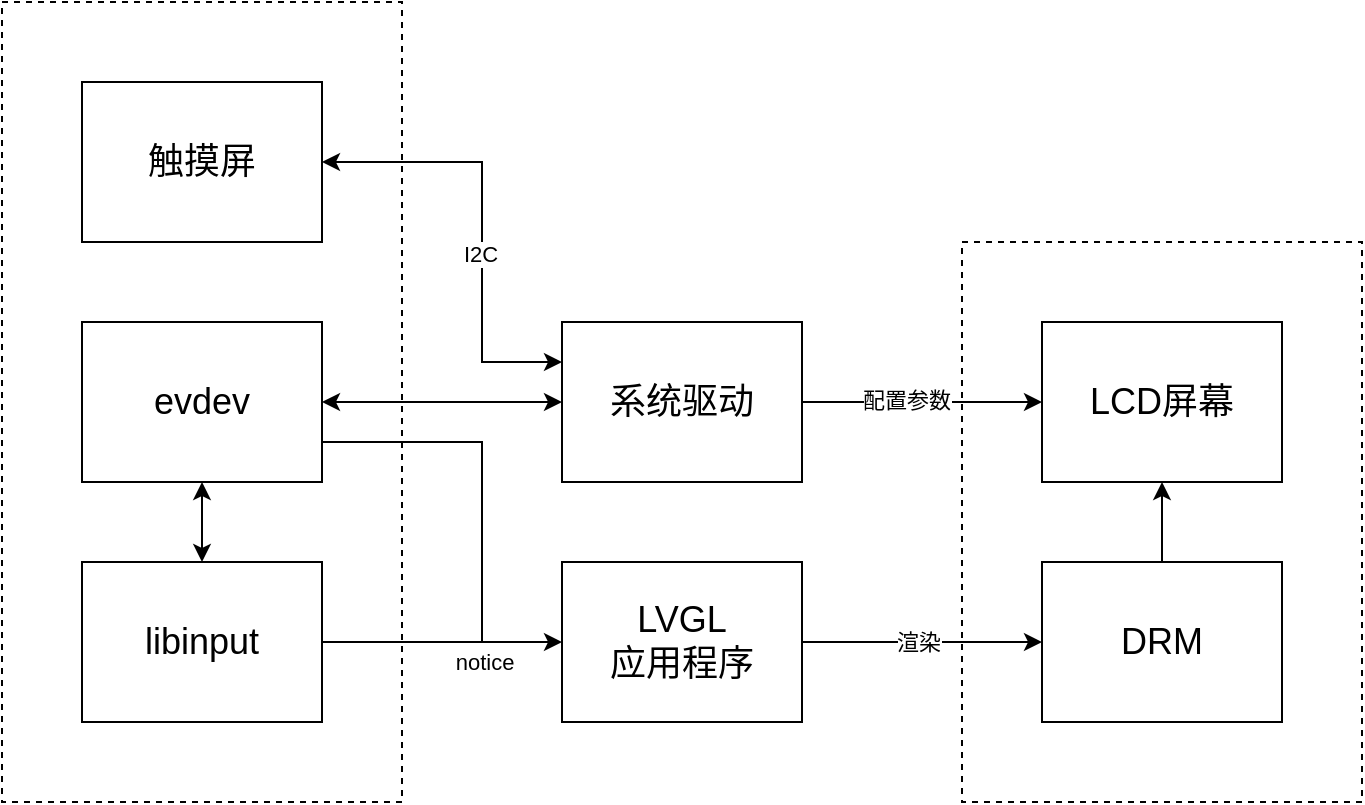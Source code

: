 <mxfile version="22.1.18" type="device">
  <diagram name="第 1 页" id="IfTC0HkpWBQExf2t-oMg">
    <mxGraphModel dx="698" dy="1639" grid="1" gridSize="10" guides="1" tooltips="1" connect="1" arrows="1" fold="1" page="1" pageScale="1" pageWidth="827" pageHeight="1169" math="0" shadow="0">
      <root>
        <mxCell id="0" />
        <mxCell id="1" parent="0" />
        <mxCell id="YYTDoqV4mUCyNApGdX9f-9" value="" style="rounded=0;whiteSpace=wrap;html=1;dashed=1;" vertex="1" parent="1">
          <mxGeometry x="560" y="80" width="200" height="280" as="geometry" />
        </mxCell>
        <mxCell id="YYTDoqV4mUCyNApGdX9f-7" value="" style="rounded=0;whiteSpace=wrap;html=1;dashed=1;" vertex="1" parent="1">
          <mxGeometry x="80" y="-40" width="200" height="400" as="geometry" />
        </mxCell>
        <mxCell id="YYTDoqV4mUCyNApGdX9f-1" value="&lt;font style=&quot;font-size: 18px;&quot;&gt;LVGL&lt;br&gt;应用程序&lt;/font&gt;" style="rounded=0;whiteSpace=wrap;html=1;" vertex="1" parent="1">
          <mxGeometry x="360" y="240" width="120" height="80" as="geometry" />
        </mxCell>
        <mxCell id="YYTDoqV4mUCyNApGdX9f-2" value="&lt;span style=&quot;font-size: 18px;&quot;&gt;LCD屏幕&lt;/span&gt;" style="rounded=0;whiteSpace=wrap;html=1;" vertex="1" parent="1">
          <mxGeometry x="600" y="120" width="120" height="80" as="geometry" />
        </mxCell>
        <mxCell id="YYTDoqV4mUCyNApGdX9f-3" value="&lt;span style=&quot;font-size: 18px;&quot;&gt;DRM&lt;/span&gt;" style="rounded=0;whiteSpace=wrap;html=1;" vertex="1" parent="1">
          <mxGeometry x="600" y="240" width="120" height="80" as="geometry" />
        </mxCell>
        <mxCell id="YYTDoqV4mUCyNApGdX9f-4" value="&lt;span style=&quot;font-size: 18px;&quot;&gt;evdev&lt;/span&gt;" style="rounded=0;whiteSpace=wrap;html=1;" vertex="1" parent="1">
          <mxGeometry x="120" y="120" width="120" height="80" as="geometry" />
        </mxCell>
        <mxCell id="YYTDoqV4mUCyNApGdX9f-5" value="&lt;span style=&quot;font-size: 18px;&quot;&gt;libinput&lt;/span&gt;" style="rounded=0;whiteSpace=wrap;html=1;" vertex="1" parent="1">
          <mxGeometry x="120" y="240" width="120" height="80" as="geometry" />
        </mxCell>
        <mxCell id="YYTDoqV4mUCyNApGdX9f-6" value="&lt;span style=&quot;font-size: 18px;&quot;&gt;触摸屏&lt;/span&gt;" style="rounded=0;whiteSpace=wrap;html=1;" vertex="1" parent="1">
          <mxGeometry x="120" width="120" height="80" as="geometry" />
        </mxCell>
        <mxCell id="YYTDoqV4mUCyNApGdX9f-10" value="" style="endArrow=classic;startArrow=classic;html=1;rounded=0;exitX=0.5;exitY=1;exitDx=0;exitDy=0;entryX=0.5;entryY=0;entryDx=0;entryDy=0;" edge="1" parent="1" source="YYTDoqV4mUCyNApGdX9f-4" target="YYTDoqV4mUCyNApGdX9f-5">
          <mxGeometry width="50" height="50" relative="1" as="geometry">
            <mxPoint x="320" y="220" as="sourcePoint" />
            <mxPoint x="370" y="170" as="targetPoint" />
          </mxGeometry>
        </mxCell>
        <mxCell id="YYTDoqV4mUCyNApGdX9f-13" value="" style="endArrow=classic;html=1;rounded=0;exitX=0.5;exitY=0;exitDx=0;exitDy=0;entryX=0.5;entryY=1;entryDx=0;entryDy=0;" edge="1" parent="1" source="YYTDoqV4mUCyNApGdX9f-3" target="YYTDoqV4mUCyNApGdX9f-2">
          <mxGeometry width="50" height="50" relative="1" as="geometry">
            <mxPoint x="550" y="220" as="sourcePoint" />
            <mxPoint x="600" y="170" as="targetPoint" />
          </mxGeometry>
        </mxCell>
        <mxCell id="YYTDoqV4mUCyNApGdX9f-14" value="" style="endArrow=classic;html=1;rounded=0;entryX=0;entryY=0.5;entryDx=0;entryDy=0;exitX=1;exitY=0.5;exitDx=0;exitDy=0;" edge="1" parent="1" source="YYTDoqV4mUCyNApGdX9f-15" target="YYTDoqV4mUCyNApGdX9f-2">
          <mxGeometry width="50" height="50" relative="1" as="geometry">
            <mxPoint x="520" y="160" as="sourcePoint" />
            <mxPoint x="480" y="170" as="targetPoint" />
          </mxGeometry>
        </mxCell>
        <mxCell id="YYTDoqV4mUCyNApGdX9f-16" value="配置参数" style="edgeLabel;html=1;align=center;verticalAlign=middle;resizable=0;points=[];" vertex="1" connectable="0" parent="YYTDoqV4mUCyNApGdX9f-14">
          <mxGeometry x="-0.134" y="1" relative="1" as="geometry">
            <mxPoint as="offset" />
          </mxGeometry>
        </mxCell>
        <mxCell id="YYTDoqV4mUCyNApGdX9f-15" value="&lt;span style=&quot;font-size: 18px;&quot;&gt;系统驱动&lt;/span&gt;" style="rounded=0;whiteSpace=wrap;html=1;" vertex="1" parent="1">
          <mxGeometry x="360" y="120" width="120" height="80" as="geometry" />
        </mxCell>
        <mxCell id="YYTDoqV4mUCyNApGdX9f-17" value="" style="endArrow=classic;startArrow=classic;html=1;rounded=0;entryX=0;entryY=0.25;entryDx=0;entryDy=0;exitX=1;exitY=0.5;exitDx=0;exitDy=0;" edge="1" parent="1" source="YYTDoqV4mUCyNApGdX9f-6" target="YYTDoqV4mUCyNApGdX9f-15">
          <mxGeometry width="50" height="50" relative="1" as="geometry">
            <mxPoint x="260" y="160" as="sourcePoint" />
            <mxPoint x="310" y="110" as="targetPoint" />
            <Array as="points">
              <mxPoint x="320" y="40" />
              <mxPoint x="320" y="140" />
            </Array>
          </mxGeometry>
        </mxCell>
        <mxCell id="YYTDoqV4mUCyNApGdX9f-18" value="I2C" style="edgeLabel;html=1;align=center;verticalAlign=middle;resizable=0;points=[];" vertex="1" connectable="0" parent="YYTDoqV4mUCyNApGdX9f-17">
          <mxGeometry x="0.144" y="-1" relative="1" as="geometry">
            <mxPoint as="offset" />
          </mxGeometry>
        </mxCell>
        <mxCell id="YYTDoqV4mUCyNApGdX9f-19" value="" style="endArrow=classic;startArrow=classic;html=1;rounded=0;entryX=0;entryY=0.5;entryDx=0;entryDy=0;exitX=1;exitY=0.5;exitDx=0;exitDy=0;" edge="1" parent="1" source="YYTDoqV4mUCyNApGdX9f-4" target="YYTDoqV4mUCyNApGdX9f-15">
          <mxGeometry width="50" height="50" relative="1" as="geometry">
            <mxPoint x="260" y="160" as="sourcePoint" />
            <mxPoint x="310" y="110" as="targetPoint" />
          </mxGeometry>
        </mxCell>
        <mxCell id="YYTDoqV4mUCyNApGdX9f-20" value="" style="endArrow=classic;html=1;rounded=0;entryX=0;entryY=0.5;entryDx=0;entryDy=0;exitX=1;exitY=0.5;exitDx=0;exitDy=0;" edge="1" parent="1" source="YYTDoqV4mUCyNApGdX9f-5" target="YYTDoqV4mUCyNApGdX9f-1">
          <mxGeometry width="50" height="50" relative="1" as="geometry">
            <mxPoint x="240" y="200" as="sourcePoint" />
            <mxPoint x="290" y="150" as="targetPoint" />
          </mxGeometry>
        </mxCell>
        <mxCell id="YYTDoqV4mUCyNApGdX9f-23" value="notice" style="edgeLabel;html=1;align=center;verticalAlign=middle;resizable=0;points=[];" vertex="1" connectable="0" parent="YYTDoqV4mUCyNApGdX9f-20">
          <mxGeometry x="0.573" relative="1" as="geometry">
            <mxPoint x="-14" y="10" as="offset" />
          </mxGeometry>
        </mxCell>
        <mxCell id="YYTDoqV4mUCyNApGdX9f-22" value="" style="endArrow=none;html=1;rounded=0;exitX=1;exitY=0.75;exitDx=0;exitDy=0;" edge="1" parent="1" source="YYTDoqV4mUCyNApGdX9f-4">
          <mxGeometry width="50" height="50" relative="1" as="geometry">
            <mxPoint x="260" y="230" as="sourcePoint" />
            <mxPoint x="320" y="280" as="targetPoint" />
            <Array as="points">
              <mxPoint x="320" y="180" />
            </Array>
          </mxGeometry>
        </mxCell>
        <mxCell id="YYTDoqV4mUCyNApGdX9f-24" value="" style="endArrow=classic;html=1;rounded=0;entryX=0;entryY=0.5;entryDx=0;entryDy=0;exitX=1;exitY=0.5;exitDx=0;exitDy=0;" edge="1" parent="1" source="YYTDoqV4mUCyNApGdX9f-1" target="YYTDoqV4mUCyNApGdX9f-3">
          <mxGeometry width="50" height="50" relative="1" as="geometry">
            <mxPoint x="510" y="270" as="sourcePoint" />
            <mxPoint x="560" y="220" as="targetPoint" />
          </mxGeometry>
        </mxCell>
        <mxCell id="YYTDoqV4mUCyNApGdX9f-25" value="渲染" style="edgeLabel;html=1;align=center;verticalAlign=middle;resizable=0;points=[];" vertex="1" connectable="0" parent="YYTDoqV4mUCyNApGdX9f-24">
          <mxGeometry x="-0.045" relative="1" as="geometry">
            <mxPoint as="offset" />
          </mxGeometry>
        </mxCell>
      </root>
    </mxGraphModel>
  </diagram>
</mxfile>
